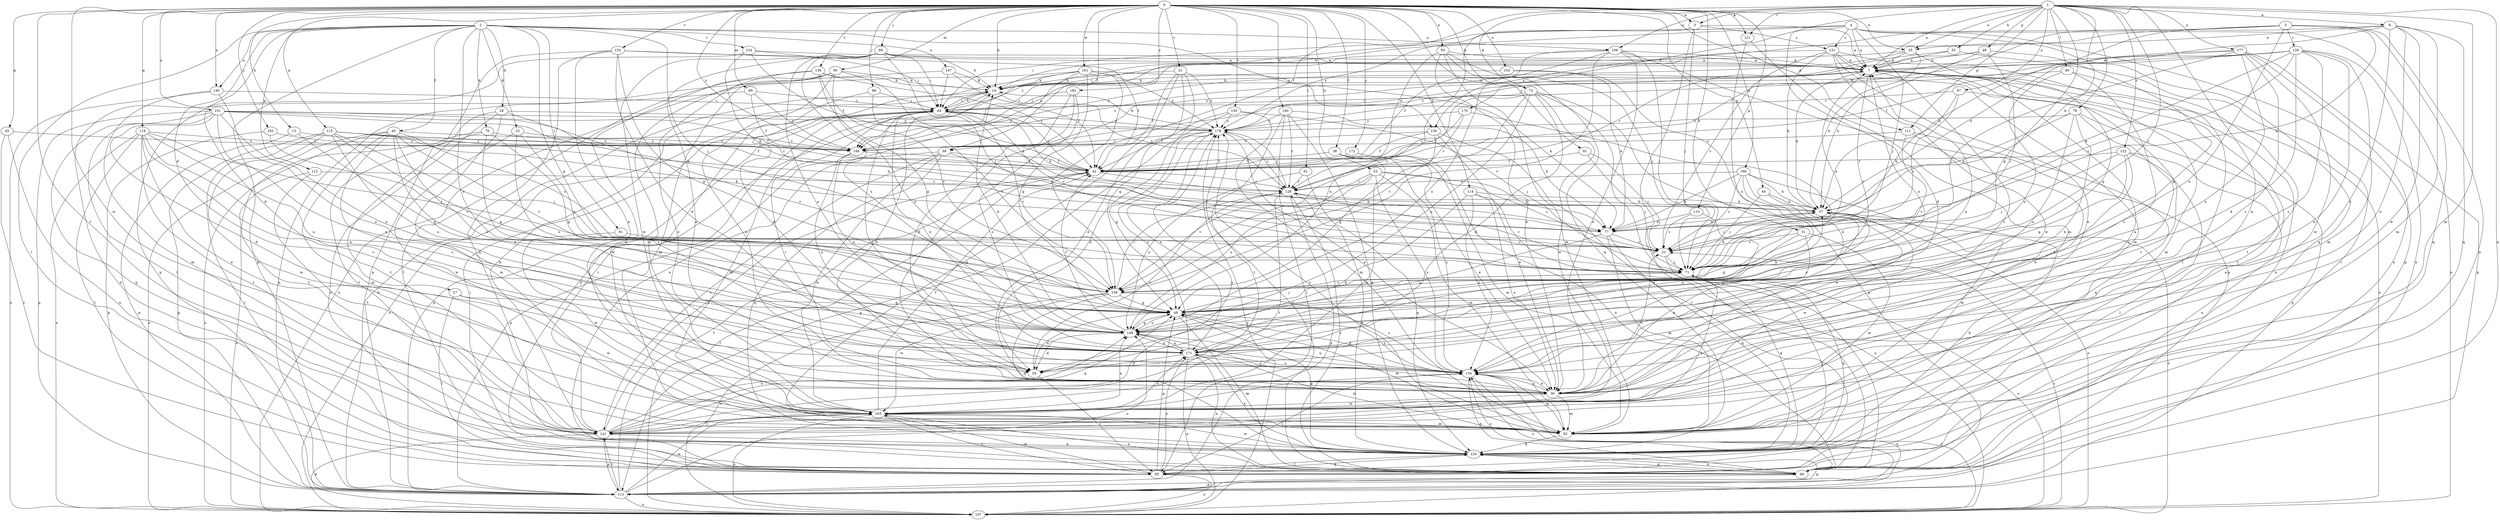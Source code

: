 strict digraph  {
0;
1;
2;
3;
4;
5;
6;
7;
13;
14;
21;
22;
23;
27;
28;
29;
31;
35;
36;
38;
39;
40;
42;
44;
45;
48;
49;
53;
55;
57;
61;
64;
66;
68;
71;
72;
76;
77;
78;
80;
81;
85;
89;
90;
91;
92;
93;
97;
99;
101;
102;
106;
107;
110;
111;
112;
113;
114;
115;
119;
120;
121;
122;
124;
126;
128;
130;
131;
134;
136;
141;
145;
147;
148;
150;
153;
156;
160;
161;
163;
166;
170;
171;
172;
177;
178;
182;
183;
184;
0 -> 5  [label=a];
0 -> 13  [label=b];
0 -> 14  [label=b];
0 -> 21  [label=c];
0 -> 31  [label=e];
0 -> 35  [label=e];
0 -> 38  [label=f];
0 -> 39  [label=f];
0 -> 44  [label=g];
0 -> 45  [label=g];
0 -> 53  [label=h];
0 -> 61  [label=i];
0 -> 66  [label=j];
0 -> 68  [label=j];
0 -> 72  [label=k];
0 -> 89  [label=m];
0 -> 90  [label=m];
0 -> 91  [label=m];
0 -> 93  [label=n];
0 -> 101  [label=o];
0 -> 102  [label=o];
0 -> 110  [label=p];
0 -> 111  [label=p];
0 -> 114  [label=q];
0 -> 115  [label=q];
0 -> 119  [label=q];
0 -> 121  [label=r];
0 -> 136  [label=t];
0 -> 141  [label=t];
0 -> 145  [label=u];
0 -> 150  [label=v];
0 -> 153  [label=v];
0 -> 160  [label=w];
0 -> 161  [label=w];
0 -> 163  [label=w];
0 -> 166  [label=x];
0 -> 172  [label=y];
0 -> 182  [label=z];
0 -> 183  [label=z];
0 -> 184  [label=z];
1 -> 5  [label=a];
1 -> 6  [label=a];
1 -> 7  [label=a];
1 -> 35  [label=e];
1 -> 39  [label=f];
1 -> 48  [label=g];
1 -> 49  [label=g];
1 -> 55  [label=h];
1 -> 57  [label=h];
1 -> 71  [label=j];
1 -> 72  [label=k];
1 -> 78  [label=l];
1 -> 80  [label=l];
1 -> 92  [label=m];
1 -> 97  [label=n];
1 -> 99  [label=n];
1 -> 106  [label=o];
1 -> 111  [label=p];
1 -> 121  [label=r];
1 -> 122  [label=r];
1 -> 163  [label=w];
1 -> 170  [label=x];
1 -> 177  [label=y];
2 -> 23  [label=d];
2 -> 27  [label=d];
2 -> 28  [label=d];
2 -> 29  [label=d];
2 -> 40  [label=f];
2 -> 49  [label=g];
2 -> 71  [label=j];
2 -> 76  [label=k];
2 -> 81  [label=l];
2 -> 85  [label=l];
2 -> 106  [label=o];
2 -> 112  [label=p];
2 -> 113  [label=p];
2 -> 124  [label=r];
2 -> 130  [label=s];
2 -> 145  [label=u];
2 -> 147  [label=u];
2 -> 171  [label=x];
3 -> 42  [label=f];
3 -> 57  [label=h];
3 -> 77  [label=k];
3 -> 99  [label=n];
3 -> 120  [label=q];
3 -> 126  [label=r];
3 -> 130  [label=s];
3 -> 148  [label=u];
4 -> 7  [label=a];
4 -> 29  [label=d];
4 -> 64  [label=i];
4 -> 71  [label=j];
4 -> 107  [label=o];
4 -> 113  [label=p];
4 -> 120  [label=q];
4 -> 131  [label=s];
4 -> 178  [label=y];
4 -> 184  [label=z];
5 -> 7  [label=a];
5 -> 71  [label=j];
5 -> 99  [label=n];
5 -> 131  [label=s];
5 -> 156  [label=v];
6 -> 14  [label=b];
6 -> 35  [label=e];
6 -> 36  [label=e];
6 -> 57  [label=h];
6 -> 92  [label=m];
6 -> 120  [label=q];
6 -> 134  [label=s];
6 -> 163  [label=w];
7 -> 14  [label=b];
7 -> 57  [label=h];
7 -> 92  [label=m];
7 -> 99  [label=n];
7 -> 107  [label=o];
7 -> 134  [label=s];
7 -> 141  [label=t];
7 -> 156  [label=v];
7 -> 184  [label=z];
13 -> 49  [label=g];
13 -> 113  [label=p];
13 -> 184  [label=z];
14 -> 64  [label=i];
14 -> 99  [label=n];
14 -> 128  [label=r];
21 -> 14  [label=b];
21 -> 36  [label=e];
21 -> 42  [label=f];
21 -> 49  [label=g];
21 -> 120  [label=q];
21 -> 178  [label=y];
22 -> 71  [label=j];
22 -> 120  [label=q];
23 -> 148  [label=u];
23 -> 156  [label=v];
23 -> 163  [label=w];
23 -> 184  [label=z];
27 -> 49  [label=g];
27 -> 85  [label=l];
27 -> 163  [label=w];
28 -> 92  [label=m];
28 -> 99  [label=n];
28 -> 141  [label=t];
28 -> 156  [label=v];
28 -> 178  [label=y];
29 -> 85  [label=l];
29 -> 128  [label=r];
31 -> 22  [label=c];
31 -> 36  [label=e];
31 -> 49  [label=g];
31 -> 92  [label=m];
35 -> 7  [label=a];
35 -> 49  [label=g];
35 -> 57  [label=h];
35 -> 64  [label=i];
35 -> 184  [label=z];
36 -> 7  [label=a];
36 -> 14  [label=b];
36 -> 22  [label=c];
36 -> 64  [label=i];
36 -> 92  [label=m];
36 -> 134  [label=s];
36 -> 148  [label=u];
36 -> 163  [label=w];
38 -> 36  [label=e];
38 -> 42  [label=f];
38 -> 92  [label=m];
38 -> 134  [label=s];
38 -> 163  [label=w];
39 -> 22  [label=c];
39 -> 42  [label=f];
39 -> 113  [label=p];
39 -> 120  [label=q];
39 -> 141  [label=t];
39 -> 163  [label=w];
40 -> 22  [label=c];
40 -> 92  [label=m];
40 -> 107  [label=o];
40 -> 134  [label=s];
40 -> 141  [label=t];
40 -> 148  [label=u];
40 -> 156  [label=v];
40 -> 171  [label=x];
40 -> 184  [label=z];
42 -> 64  [label=i];
42 -> 77  [label=k];
42 -> 128  [label=r];
44 -> 57  [label=h];
44 -> 71  [label=j];
44 -> 107  [label=o];
45 -> 85  [label=l];
45 -> 99  [label=n];
45 -> 184  [label=z];
48 -> 7  [label=a];
48 -> 49  [label=g];
48 -> 57  [label=h];
48 -> 71  [label=j];
48 -> 184  [label=z];
49 -> 7  [label=a];
49 -> 29  [label=d];
49 -> 57  [label=h];
49 -> 71  [label=j];
49 -> 92  [label=m];
49 -> 99  [label=n];
49 -> 134  [label=s];
49 -> 148  [label=u];
53 -> 22  [label=c];
53 -> 77  [label=k];
53 -> 92  [label=m];
53 -> 128  [label=r];
53 -> 134  [label=s];
53 -> 148  [label=u];
53 -> 156  [label=v];
55 -> 7  [label=a];
55 -> 85  [label=l];
55 -> 128  [label=r];
57 -> 22  [label=c];
57 -> 77  [label=k];
57 -> 107  [label=o];
57 -> 163  [label=w];
57 -> 171  [label=x];
61 -> 120  [label=q];
61 -> 128  [label=r];
61 -> 148  [label=u];
64 -> 14  [label=b];
64 -> 22  [label=c];
64 -> 57  [label=h];
64 -> 92  [label=m];
64 -> 107  [label=o];
64 -> 113  [label=p];
64 -> 156  [label=v];
64 -> 171  [label=x];
64 -> 178  [label=y];
66 -> 7  [label=a];
66 -> 14  [label=b];
66 -> 36  [label=e];
66 -> 64  [label=i];
66 -> 71  [label=j];
66 -> 148  [label=u];
66 -> 163  [label=w];
66 -> 171  [label=x];
68 -> 64  [label=i];
68 -> 156  [label=v];
68 -> 163  [label=w];
71 -> 7  [label=a];
71 -> 57  [label=h];
71 -> 107  [label=o];
71 -> 120  [label=q];
71 -> 128  [label=r];
71 -> 141  [label=t];
71 -> 156  [label=v];
72 -> 29  [label=d];
72 -> 64  [label=i];
72 -> 99  [label=n];
72 -> 113  [label=p];
72 -> 128  [label=r];
72 -> 148  [label=u];
72 -> 156  [label=v];
72 -> 163  [label=w];
76 -> 49  [label=g];
76 -> 107  [label=o];
76 -> 141  [label=t];
76 -> 171  [label=x];
76 -> 184  [label=z];
77 -> 22  [label=c];
77 -> 92  [label=m];
77 -> 120  [label=q];
77 -> 148  [label=u];
78 -> 57  [label=h];
78 -> 113  [label=p];
78 -> 134  [label=s];
78 -> 148  [label=u];
78 -> 171  [label=x];
78 -> 178  [label=y];
80 -> 14  [label=b];
80 -> 134  [label=s];
80 -> 141  [label=t];
80 -> 148  [label=u];
81 -> 22  [label=c];
81 -> 163  [label=w];
85 -> 7  [label=a];
85 -> 49  [label=g];
85 -> 64  [label=i];
85 -> 107  [label=o];
85 -> 120  [label=q];
85 -> 163  [label=w];
85 -> 171  [label=x];
89 -> 42  [label=f];
89 -> 64  [label=i];
89 -> 99  [label=n];
89 -> 184  [label=z];
90 -> 14  [label=b];
90 -> 36  [label=e];
90 -> 77  [label=k];
90 -> 85  [label=l];
90 -> 92  [label=m];
90 -> 148  [label=u];
90 -> 163  [label=w];
91 -> 22  [label=c];
91 -> 42  [label=f];
91 -> 71  [label=j];
92 -> 120  [label=q];
92 -> 178  [label=y];
93 -> 7  [label=a];
93 -> 36  [label=e];
93 -> 71  [label=j];
93 -> 92  [label=m];
93 -> 120  [label=q];
93 -> 148  [label=u];
97 -> 22  [label=c];
97 -> 64  [label=i];
97 -> 77  [label=k];
97 -> 141  [label=t];
99 -> 113  [label=p];
99 -> 120  [label=q];
99 -> 128  [label=r];
99 -> 134  [label=s];
99 -> 178  [label=y];
101 -> 29  [label=d];
101 -> 42  [label=f];
101 -> 57  [label=h];
101 -> 113  [label=p];
101 -> 120  [label=q];
101 -> 128  [label=r];
101 -> 141  [label=t];
101 -> 148  [label=u];
101 -> 171  [label=x];
101 -> 178  [label=y];
102 -> 14  [label=b];
102 -> 36  [label=e];
102 -> 77  [label=k];
106 -> 7  [label=a];
106 -> 36  [label=e];
106 -> 42  [label=f];
106 -> 71  [label=j];
106 -> 113  [label=p];
106 -> 148  [label=u];
106 -> 156  [label=v];
106 -> 184  [label=z];
107 -> 22  [label=c];
107 -> 42  [label=f];
107 -> 134  [label=s];
107 -> 178  [label=y];
110 -> 22  [label=c];
110 -> 77  [label=k];
110 -> 171  [label=x];
111 -> 36  [label=e];
111 -> 120  [label=q];
111 -> 156  [label=v];
111 -> 184  [label=z];
112 -> 107  [label=o];
112 -> 128  [label=r];
112 -> 141  [label=t];
113 -> 14  [label=b];
113 -> 42  [label=f];
113 -> 107  [label=o];
113 -> 134  [label=s];
113 -> 141  [label=t];
113 -> 148  [label=u];
113 -> 163  [label=w];
114 -> 29  [label=d];
114 -> 36  [label=e];
114 -> 57  [label=h];
114 -> 107  [label=o];
114 -> 134  [label=s];
115 -> 42  [label=f];
115 -> 49  [label=g];
115 -> 57  [label=h];
115 -> 71  [label=j];
115 -> 77  [label=k];
115 -> 85  [label=l];
115 -> 113  [label=p];
115 -> 148  [label=u];
115 -> 163  [label=w];
115 -> 184  [label=z];
119 -> 36  [label=e];
119 -> 71  [label=j];
119 -> 85  [label=l];
119 -> 107  [label=o];
119 -> 134  [label=s];
119 -> 141  [label=t];
119 -> 148  [label=u];
119 -> 171  [label=x];
119 -> 184  [label=z];
120 -> 49  [label=g];
120 -> 57  [label=h];
120 -> 71  [label=j];
120 -> 85  [label=l];
120 -> 99  [label=n];
120 -> 113  [label=p];
120 -> 163  [label=w];
120 -> 171  [label=x];
121 -> 92  [label=m];
121 -> 171  [label=x];
122 -> 42  [label=f];
122 -> 49  [label=g];
122 -> 71  [label=j];
122 -> 85  [label=l];
122 -> 99  [label=n];
122 -> 171  [label=x];
124 -> 7  [label=a];
124 -> 42  [label=f];
124 -> 64  [label=i];
124 -> 77  [label=k];
124 -> 113  [label=p];
126 -> 7  [label=a];
126 -> 22  [label=c];
126 -> 29  [label=d];
126 -> 36  [label=e];
126 -> 42  [label=f];
126 -> 77  [label=k];
126 -> 92  [label=m];
126 -> 99  [label=n];
126 -> 134  [label=s];
126 -> 184  [label=z];
128 -> 57  [label=h];
128 -> 113  [label=p];
128 -> 120  [label=q];
128 -> 141  [label=t];
128 -> 178  [label=y];
130 -> 36  [label=e];
130 -> 42  [label=f];
130 -> 49  [label=g];
130 -> 85  [label=l];
130 -> 184  [label=z];
131 -> 7  [label=a];
131 -> 22  [label=c];
131 -> 36  [label=e];
131 -> 57  [label=h];
131 -> 85  [label=l];
131 -> 92  [label=m];
131 -> 163  [label=w];
131 -> 184  [label=z];
134 -> 36  [label=e];
134 -> 49  [label=g];
134 -> 64  [label=i];
134 -> 85  [label=l];
134 -> 92  [label=m];
134 -> 99  [label=n];
134 -> 107  [label=o];
134 -> 148  [label=u];
136 -> 14  [label=b];
136 -> 36  [label=e];
136 -> 42  [label=f];
136 -> 49  [label=g];
136 -> 156  [label=v];
136 -> 163  [label=w];
141 -> 14  [label=b];
141 -> 42  [label=f];
141 -> 49  [label=g];
141 -> 64  [label=i];
141 -> 107  [label=o];
141 -> 113  [label=p];
141 -> 120  [label=q];
141 -> 148  [label=u];
141 -> 178  [label=y];
145 -> 64  [label=i];
145 -> 92  [label=m];
145 -> 107  [label=o];
145 -> 171  [label=x];
147 -> 14  [label=b];
147 -> 42  [label=f];
147 -> 64  [label=i];
147 -> 113  [label=p];
148 -> 14  [label=b];
148 -> 29  [label=d];
148 -> 42  [label=f];
148 -> 49  [label=g];
148 -> 171  [label=x];
150 -> 29  [label=d];
150 -> 42  [label=f];
150 -> 71  [label=j];
150 -> 92  [label=m];
150 -> 178  [label=y];
153 -> 7  [label=a];
153 -> 29  [label=d];
153 -> 36  [label=e];
153 -> 42  [label=f];
153 -> 49  [label=g];
153 -> 113  [label=p];
153 -> 120  [label=q];
156 -> 49  [label=g];
156 -> 107  [label=o];
156 -> 120  [label=q];
156 -> 128  [label=r];
156 -> 134  [label=s];
156 -> 163  [label=w];
160 -> 77  [label=k];
160 -> 85  [label=l];
160 -> 120  [label=q];
160 -> 128  [label=r];
160 -> 141  [label=t];
160 -> 178  [label=y];
161 -> 14  [label=b];
161 -> 29  [label=d];
161 -> 49  [label=g];
161 -> 77  [label=k];
161 -> 99  [label=n];
161 -> 107  [label=o];
161 -> 156  [label=v];
161 -> 178  [label=y];
163 -> 42  [label=f];
163 -> 85  [label=l];
163 -> 92  [label=m];
163 -> 99  [label=n];
163 -> 107  [label=o];
163 -> 134  [label=s];
163 -> 141  [label=t];
163 -> 148  [label=u];
163 -> 171  [label=x];
166 -> 22  [label=c];
166 -> 36  [label=e];
166 -> 57  [label=h];
166 -> 77  [label=k];
166 -> 92  [label=m];
166 -> 128  [label=r];
166 -> 134  [label=s];
170 -> 42  [label=f];
170 -> 71  [label=j];
170 -> 128  [label=r];
170 -> 178  [label=y];
171 -> 7  [label=a];
171 -> 29  [label=d];
171 -> 92  [label=m];
171 -> 99  [label=n];
171 -> 107  [label=o];
171 -> 134  [label=s];
171 -> 148  [label=u];
171 -> 178  [label=y];
172 -> 42  [label=f];
172 -> 99  [label=n];
177 -> 7  [label=a];
177 -> 71  [label=j];
177 -> 99  [label=n];
177 -> 113  [label=p];
177 -> 134  [label=s];
177 -> 163  [label=w];
177 -> 171  [label=x];
177 -> 178  [label=y];
178 -> 7  [label=a];
178 -> 14  [label=b];
178 -> 36  [label=e];
178 -> 49  [label=g];
178 -> 113  [label=p];
178 -> 128  [label=r];
178 -> 171  [label=x];
178 -> 184  [label=z];
182 -> 29  [label=d];
182 -> 36  [label=e];
182 -> 64  [label=i];
182 -> 134  [label=s];
183 -> 113  [label=p];
183 -> 156  [label=v];
183 -> 184  [label=z];
184 -> 42  [label=f];
184 -> 148  [label=u];
184 -> 171  [label=x];
}
